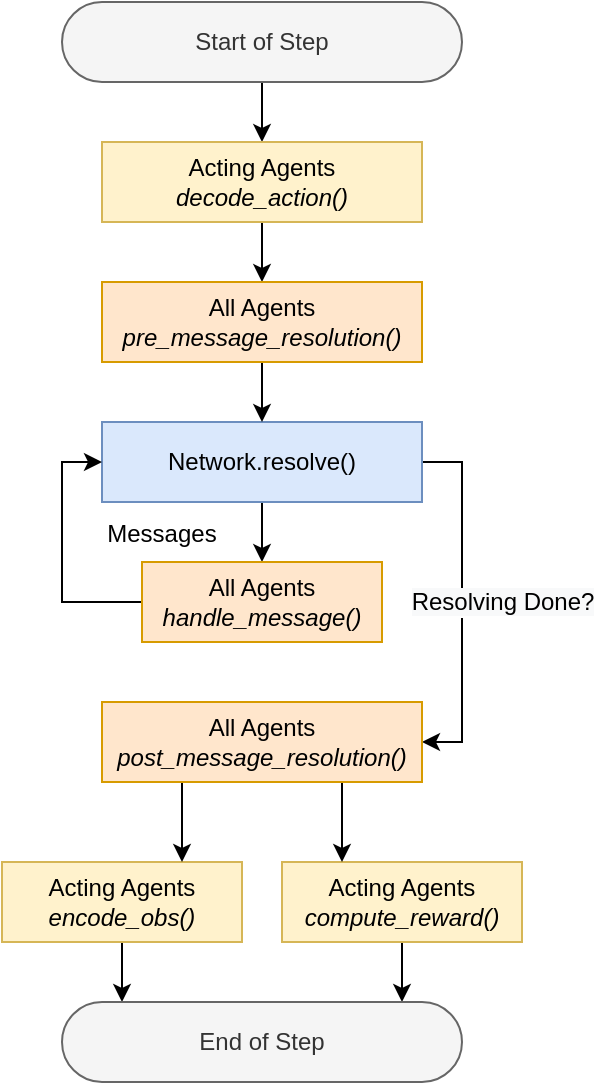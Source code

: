 <mxfile version="15.8.7" type="device"><diagram id="QnybRu88JulJYPhCPz8d" name="Page-1"><mxGraphModel dx="922" dy="685" grid="1" gridSize="10" guides="1" tooltips="1" connect="1" arrows="1" fold="1" page="1" pageScale="1" pageWidth="827" pageHeight="1169" math="0" shadow="0"><root><mxCell id="0"/><mxCell id="1" parent="0"/><mxCell id="ikSgZu1VqBJqSM1hYdBQ-42" style="edgeStyle=orthogonalEdgeStyle;rounded=0;orthogonalLoop=1;jettySize=auto;html=1;exitX=0.5;exitY=1;exitDx=0;exitDy=0;entryX=0.5;entryY=0;entryDx=0;entryDy=0;startArrow=none;startFill=0;endArrow=classic;endFill=1;" parent="1" source="ikSgZu1VqBJqSM1hYdBQ-40" target="ikSgZu1VqBJqSM1hYdBQ-41" edge="1"><mxGeometry relative="1" as="geometry"/></mxCell><mxCell id="ikSgZu1VqBJqSM1hYdBQ-40" value="Start of Step" style="rounded=1;whiteSpace=wrap;html=1;arcSize=50;fillColor=#f5f5f5;strokeColor=#666666;fontColor=#333333;" parent="1" vertex="1"><mxGeometry x="120" y="490" width="200" height="40" as="geometry"/></mxCell><mxCell id="IW1HANrvCARSwGU8ID4c-2" style="edgeStyle=orthogonalEdgeStyle;rounded=0;orthogonalLoop=1;jettySize=auto;html=1;exitX=0.5;exitY=1;exitDx=0;exitDy=0;entryX=0.5;entryY=0;entryDx=0;entryDy=0;" edge="1" parent="1" source="ikSgZu1VqBJqSM1hYdBQ-41" target="IW1HANrvCARSwGU8ID4c-1"><mxGeometry relative="1" as="geometry"/></mxCell><mxCell id="ikSgZu1VqBJqSM1hYdBQ-41" value="Acting Agents&lt;br&gt;&lt;i&gt;decode_action()&lt;/i&gt;" style="rounded=0;whiteSpace=wrap;html=1;fillColor=#fff2cc;strokeColor=#d6b656;" parent="1" vertex="1"><mxGeometry x="140" y="560" width="160" height="40" as="geometry"/></mxCell><mxCell id="IW1HANrvCARSwGU8ID4c-4" style="edgeStyle=orthogonalEdgeStyle;rounded=0;orthogonalLoop=1;jettySize=auto;html=1;exitX=0.5;exitY=1;exitDx=0;exitDy=0;entryX=0.5;entryY=0;entryDx=0;entryDy=0;" edge="1" parent="1" source="ikSgZu1VqBJqSM1hYdBQ-44" target="ikSgZu1VqBJqSM1hYdBQ-47"><mxGeometry relative="1" as="geometry"/></mxCell><mxCell id="IW1HANrvCARSwGU8ID4c-6" style="edgeStyle=orthogonalEdgeStyle;rounded=0;orthogonalLoop=1;jettySize=auto;html=1;exitX=1;exitY=0.5;exitDx=0;exitDy=0;entryX=1;entryY=0.5;entryDx=0;entryDy=0;" edge="1" parent="1" source="ikSgZu1VqBJqSM1hYdBQ-44" target="IW1HANrvCARSwGU8ID4c-5"><mxGeometry relative="1" as="geometry"/></mxCell><mxCell id="IW1HANrvCARSwGU8ID4c-7" value="&lt;span style=&quot;font-size: 12px ; background-color: rgb(248 , 249 , 250)&quot;&gt;Resolving Done?&lt;/span&gt;" style="edgeLabel;html=1;align=center;verticalAlign=middle;resizable=0;points=[];" vertex="1" connectable="0" parent="IW1HANrvCARSwGU8ID4c-6"><mxGeometry x="0.009" y="2" relative="1" as="geometry"><mxPoint x="18" y="-1" as="offset"/></mxGeometry></mxCell><mxCell id="ikSgZu1VqBJqSM1hYdBQ-44" value="Network.resolve()" style="rounded=0;whiteSpace=wrap;html=1;fillColor=#dae8fc;strokeColor=#6c8ebf;" parent="1" vertex="1"><mxGeometry x="140" y="700" width="160" height="40" as="geometry"/></mxCell><mxCell id="ikSgZu1VqBJqSM1hYdBQ-50" style="edgeStyle=orthogonalEdgeStyle;rounded=0;orthogonalLoop=1;jettySize=auto;html=1;exitX=0;exitY=0.5;exitDx=0;exitDy=0;entryX=0;entryY=0.5;entryDx=0;entryDy=0;startArrow=none;startFill=0;endArrow=classic;endFill=1;" parent="1" source="ikSgZu1VqBJqSM1hYdBQ-47" target="ikSgZu1VqBJqSM1hYdBQ-44" edge="1"><mxGeometry relative="1" as="geometry"/></mxCell><mxCell id="ikSgZu1VqBJqSM1hYdBQ-47" value="All Agents&lt;br&gt;&lt;i&gt;handle_message()&lt;/i&gt;" style="rounded=0;whiteSpace=wrap;html=1;fillColor=#ffe6cc;strokeColor=#d79b00;" parent="1" vertex="1"><mxGeometry x="160" y="770" width="120" height="40" as="geometry"/></mxCell><mxCell id="ikSgZu1VqBJqSM1hYdBQ-49" value="Messages" style="text;html=1;strokeColor=none;fillColor=none;align=center;verticalAlign=middle;whiteSpace=wrap;rounded=0;" parent="1" vertex="1"><mxGeometry x="140" y="746" width="60" height="20" as="geometry"/></mxCell><mxCell id="ikSgZu1VqBJqSM1hYdBQ-60" style="edgeStyle=orthogonalEdgeStyle;rounded=0;orthogonalLoop=1;jettySize=auto;html=1;exitX=0.5;exitY=1;exitDx=0;exitDy=0;entryX=0.15;entryY=0;entryDx=0;entryDy=0;startArrow=none;startFill=0;endArrow=classic;endFill=1;entryPerimeter=0;" parent="1" source="ikSgZu1VqBJqSM1hYdBQ-55" target="ikSgZu1VqBJqSM1hYdBQ-59" edge="1"><mxGeometry relative="1" as="geometry"/></mxCell><mxCell id="ikSgZu1VqBJqSM1hYdBQ-55" value="Acting Agents&lt;br&gt;&lt;i&gt;encode_obs()&lt;/i&gt;" style="rounded=0;whiteSpace=wrap;html=1;fillColor=#fff2cc;strokeColor=#d6b656;" parent="1" vertex="1"><mxGeometry x="90" y="920" width="120" height="40" as="geometry"/></mxCell><mxCell id="ikSgZu1VqBJqSM1hYdBQ-61" style="edgeStyle=orthogonalEdgeStyle;rounded=0;orthogonalLoop=1;jettySize=auto;html=1;exitX=0.5;exitY=1;exitDx=0;exitDy=0;entryX=0.85;entryY=0;entryDx=0;entryDy=0;startArrow=none;startFill=0;endArrow=classic;endFill=1;entryPerimeter=0;" parent="1" source="ikSgZu1VqBJqSM1hYdBQ-56" target="ikSgZu1VqBJqSM1hYdBQ-59" edge="1"><mxGeometry relative="1" as="geometry"/></mxCell><mxCell id="ikSgZu1VqBJqSM1hYdBQ-56" value="Acting Agents&lt;br&gt;&lt;i&gt;compute_reward()&lt;/i&gt;" style="rounded=0;whiteSpace=wrap;html=1;fillColor=#fff2cc;strokeColor=#d6b656;" parent="1" vertex="1"><mxGeometry x="230" y="920" width="120" height="40" as="geometry"/></mxCell><mxCell id="ikSgZu1VqBJqSM1hYdBQ-59" value="End of Step" style="rounded=1;whiteSpace=wrap;html=1;arcSize=50;fillColor=#f5f5f5;strokeColor=#666666;fontColor=#333333;" parent="1" vertex="1"><mxGeometry x="120" y="990" width="200" height="40" as="geometry"/></mxCell><mxCell id="IW1HANrvCARSwGU8ID4c-3" style="edgeStyle=orthogonalEdgeStyle;rounded=0;orthogonalLoop=1;jettySize=auto;html=1;exitX=0.5;exitY=1;exitDx=0;exitDy=0;entryX=0.5;entryY=0;entryDx=0;entryDy=0;" edge="1" parent="1" source="IW1HANrvCARSwGU8ID4c-1" target="ikSgZu1VqBJqSM1hYdBQ-44"><mxGeometry relative="1" as="geometry"/></mxCell><mxCell id="IW1HANrvCARSwGU8ID4c-1" value="All Agents&lt;br&gt;&lt;i&gt;pre_message_resolution()&lt;/i&gt;" style="rounded=0;whiteSpace=wrap;html=1;fillColor=#ffe6cc;strokeColor=#d79b00;" vertex="1" parent="1"><mxGeometry x="140" y="630" width="160" height="40" as="geometry"/></mxCell><mxCell id="IW1HANrvCARSwGU8ID4c-8" style="edgeStyle=orthogonalEdgeStyle;rounded=0;orthogonalLoop=1;jettySize=auto;html=1;exitX=0.75;exitY=1;exitDx=0;exitDy=0;entryX=0.25;entryY=0;entryDx=0;entryDy=0;" edge="1" parent="1" source="IW1HANrvCARSwGU8ID4c-5" target="ikSgZu1VqBJqSM1hYdBQ-56"><mxGeometry relative="1" as="geometry"/></mxCell><mxCell id="IW1HANrvCARSwGU8ID4c-9" style="edgeStyle=orthogonalEdgeStyle;rounded=0;orthogonalLoop=1;jettySize=auto;html=1;exitX=0.25;exitY=1;exitDx=0;exitDy=0;entryX=0.75;entryY=0;entryDx=0;entryDy=0;" edge="1" parent="1" source="IW1HANrvCARSwGU8ID4c-5" target="ikSgZu1VqBJqSM1hYdBQ-55"><mxGeometry relative="1" as="geometry"/></mxCell><mxCell id="IW1HANrvCARSwGU8ID4c-5" value="All Agents&lt;br&gt;&lt;i&gt;post_message_resolution()&lt;/i&gt;" style="rounded=0;whiteSpace=wrap;html=1;fillColor=#ffe6cc;strokeColor=#d79b00;" vertex="1" parent="1"><mxGeometry x="140" y="840" width="160" height="40" as="geometry"/></mxCell></root></mxGraphModel></diagram></mxfile>